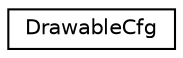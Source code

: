 digraph "Graphical Class Hierarchy"
{
 // LATEX_PDF_SIZE
  edge [fontname="Helvetica",fontsize="10",labelfontname="Helvetica",labelfontsize="10"];
  node [fontname="Helvetica",fontsize="10",shape=record];
  rankdir="LR";
  Node0 [label="DrawableCfg",height=0.2,width=0.4,color="black", fillcolor="white", style="filled",URL="$classDrawableCfg.html",tooltip="A Visual Representation of a configuration."];
}
